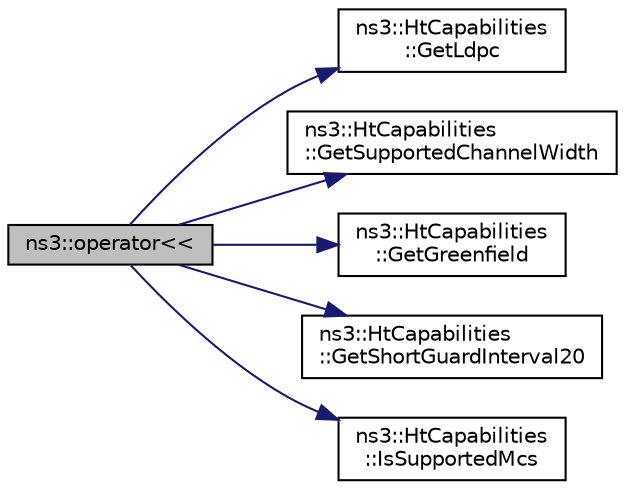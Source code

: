 digraph "ns3::operator&lt;&lt;"
{
  edge [fontname="Helvetica",fontsize="10",labelfontname="Helvetica",labelfontsize="10"];
  node [fontname="Helvetica",fontsize="10",shape=record];
  rankdir="LR";
  Node1 [label="ns3::operator\<\<",height=0.2,width=0.4,color="black", fillcolor="grey75", style="filled", fontcolor="black"];
  Node1 -> Node2 [color="midnightblue",fontsize="10",style="solid"];
  Node2 [label="ns3::HtCapabilities\l::GetLdpc",height=0.2,width=0.4,color="black", fillcolor="white", style="filled",URL="$d8/de7/classns3_1_1HtCapabilities.html#a6a8efe414a316d35b3e93fd0c9270dac"];
  Node1 -> Node3 [color="midnightblue",fontsize="10",style="solid"];
  Node3 [label="ns3::HtCapabilities\l::GetSupportedChannelWidth",height=0.2,width=0.4,color="black", fillcolor="white", style="filled",URL="$d8/de7/classns3_1_1HtCapabilities.html#a40ecb80b49ca909b2546849a279b8a20"];
  Node1 -> Node4 [color="midnightblue",fontsize="10",style="solid"];
  Node4 [label="ns3::HtCapabilities\l::GetGreenfield",height=0.2,width=0.4,color="black", fillcolor="white", style="filled",URL="$d8/de7/classns3_1_1HtCapabilities.html#a34ef1049389254f60633a542cdd47311"];
  Node1 -> Node5 [color="midnightblue",fontsize="10",style="solid"];
  Node5 [label="ns3::HtCapabilities\l::GetShortGuardInterval20",height=0.2,width=0.4,color="black", fillcolor="white", style="filled",URL="$d8/de7/classns3_1_1HtCapabilities.html#a6ca1cb373ef9780a5e2e613ab75d3e95"];
  Node1 -> Node6 [color="midnightblue",fontsize="10",style="solid"];
  Node6 [label="ns3::HtCapabilities\l::IsSupportedMcs",height=0.2,width=0.4,color="black", fillcolor="white", style="filled",URL="$d8/de7/classns3_1_1HtCapabilities.html#aa563d5aab590a40d47d6f864a01f573d"];
}
